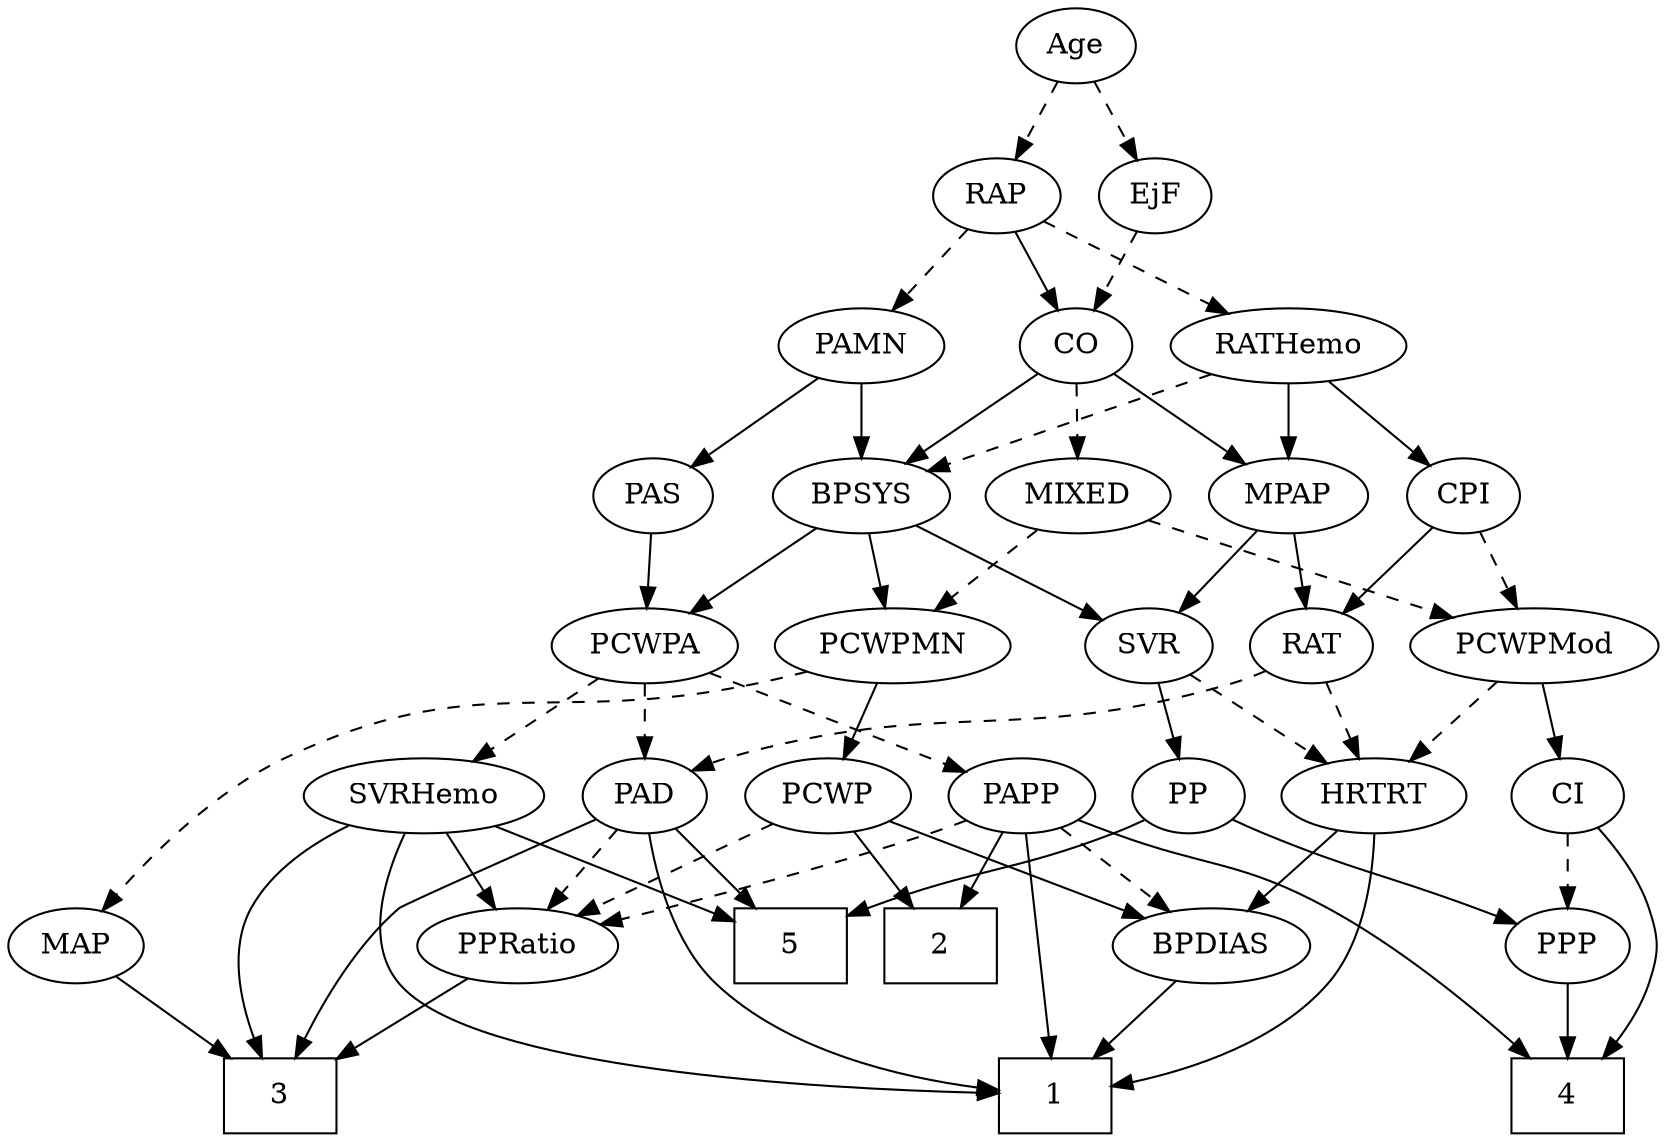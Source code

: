 strict digraph {
	graph [bb="0,0,756.07,540"];
	node [label="\N"];
	1	[height=0.5,
		pos="483.55,18",
		shape=box,
		width=0.75];
	2	[height=0.5,
		pos="428.55,90",
		shape=box,
		width=0.75];
	3	[height=0.5,
		pos="127.55,18",
		shape=box,
		width=0.75];
	4	[height=0.5,
		pos="716.55,18",
		shape=box,
		width=0.75];
	5	[height=0.5,
		pos="356.55,90",
		shape=box,
		width=0.75];
	Age	[height=0.5,
		pos="479.55,522",
		width=0.75];
	EjF	[height=0.5,
		pos="516.55,450",
		width=0.75];
	Age -> EjF	[pos="e,508.01,467.15 488.13,504.76 492.61,496.28 498.2,485.71 503.23,476.2",
		style=dashed];
	RAP	[height=0.5,
		pos="443.55,450",
		width=0.77632];
	Age -> RAP	[pos="e,452.1,467.63 471.2,504.76 466.9,496.4 461.56,486.02 456.72,476.61",
		style=dashed];
	CO	[height=0.5,
		pos="480.55,378",
		width=0.75];
	EjF -> CO	[pos="e,488.85,395.15 508.2,432.76 503.84,424.28 498.4,413.71 493.51,404.2",
		style=dashed];
	RAP -> CO	[pos="e,472.01,395.15 452.13,432.76 456.61,424.28 462.2,413.71 467.23,404.2",
		style=solid];
	PAMN	[height=0.5,
		pos="385.55,378",
		width=1.011];
	RAP -> PAMN	[pos="e,398.92,395.13 430.96,433.81 423.5,424.8 413.87,413.18 405.4,402.95",
		style=dashed];
	RATHemo	[height=0.5,
		pos="574.55,378",
		width=1.3721];
	RAP -> RATHemo	[pos="e,548,393.18 464.3,437.91 484.3,427.22 514.96,410.84 538.88,398.06",
		style=dashed];
	MIXED	[height=0.5,
		pos="481.55,306",
		width=1.1193];
	PCWPMod	[height=0.5,
		pos="692.55,234",
		width=1.4443];
	MIXED -> PCWPMod	[pos="e,655.81,246.81 512.36,294.22 518.39,292.13 524.66,289.98 530.55,288 569.43,274.9 613.72,260.44 646.15,249.94",
		style=dashed];
	PCWPMN	[height=0.5,
		pos="407.55,234",
		width=1.3902];
	MIXED -> PCWPMN	[pos="e,424.44,250.98 465.12,289.46 455.39,280.26 442.88,268.42 432,258.13",
		style=dashed];
	MPAP	[height=0.5,
		pos="574.55,306",
		width=0.97491];
	RAT	[height=0.5,
		pos="595.55,234",
		width=0.75827];
	MPAP -> RAT	[pos="e,590.51,251.79 579.63,288.05 582.03,280.06 584.95,270.33 587.63,261.4",
		style=solid];
	SVR	[height=0.5,
		pos="522.55,234",
		width=0.77632];
	MPAP -> SVR	[pos="e,534.18,250.67 562.49,288.76 555.9,279.89 547.61,268.74 540.3,258.89",
		style=solid];
	BPSYS	[height=0.5,
		pos="385.55,306",
		width=1.0471];
	BPSYS -> SVR	[pos="e,501.08,245.97 410.36,292.32 433.33,280.59 467.56,263.1 492.16,250.53",
		style=solid];
	PCWPA	[height=0.5,
		pos="297.55,234",
		width=1.1555];
	BPSYS -> PCWPA	[pos="e,316.49,250.07 366.88,290.15 354.6,280.38 338.32,267.43 324.62,256.54",
		style=solid];
	BPSYS -> PCWPMN	[pos="e,402.12,252.28 390.87,288.05 393.32,280.26 396.29,270.82 399.04,262.08",
		style=solid];
	PAD	[height=0.5,
		pos="297.55,162",
		width=0.79437];
	PAD -> 1	[pos="e,456.25,20.115 297.31,143.96 297.97,124.14 302.07,91.648 320.55,72 353.2,37.274 408.81,25.255 445.86,21.122",
		style=solid];
	PAD -> 3	[pos="e,134.91,36.115 275.08,150.85 243.2,136.39 188.23,111.23 184.55,108 164.72,90.614 149.19,64.699 139.38,45.311",
		style=solid];
	PAD -> 5	[pos="e,342.11,108.13 310.35,145.81 317.73,137.05 327.19,125.83 335.63,115.82",
		style=solid];
	PPRatio	[height=0.5,
		pos="233.55,90",
		width=1.1013];
	PAD -> PPRatio	[pos="e,247.99,106.8 283.97,146.15 275.55,136.94 264.55,124.91 254.97,114.43",
		style=dashed];
	CO -> MIXED	[pos="e,481.3,324.1 480.79,359.7 480.9,351.98 481.04,342.71 481.16,334.11",
		style=dashed];
	CO -> MPAP	[pos="e,555.33,321.31 498.23,363.83 511.96,353.61 531.25,339.24 547,327.51",
		style=solid];
	CO -> BPSYS	[pos="e,405.16,321.45 463.12,364.16 449.29,353.97 429.68,339.52 413.64,327.7",
		style=solid];
	PAS	[height=0.5,
		pos="300.55,306",
		width=0.75];
	PAS -> PCWPA	[pos="e,298.28,252.1 299.81,287.7 299.48,279.98 299.08,270.71 298.71,262.11",
		style=solid];
	PAMN -> BPSYS	[pos="e,385.55,324.1 385.55,359.7 385.55,351.98 385.55,342.71 385.55,334.11",
		style=solid];
	PAMN -> PAS	[pos="e,316.82,320.4 367.52,362.15 355.09,351.92 338.42,338.19 324.83,327",
		style=solid];
	RATHemo -> MPAP	[pos="e,574.55,324.1 574.55,359.7 574.55,351.98 574.55,342.71 574.55,334.11",
		style=solid];
	RATHemo -> BPSYS	[pos="e,414.54,317.74 541.19,364.65 508.5,352.54 458.68,334.09 424.26,321.34",
		style=dashed];
	CPI	[height=0.5,
		pos="654.55,306",
		width=0.75];
	RATHemo -> CPI	[pos="e,638.9,320.7 592.7,361.12 604.12,351.12 618.97,338.13 631.25,327.38",
		style=solid];
	CPI -> RAT	[pos="e,608.32,250.16 641.75,289.81 633.94,280.55 623.8,268.52 615.01,258.09",
		style=solid];
	CPI -> PCWPMod	[pos="e,683.25,252.12 663.36,288.76 667.83,280.53 673.38,270.32 678.42,261.02",
		style=dashed];
	RAT -> PAD	[pos="e,319.28,173.89 575.01,222.09 570.05,219.8 564.7,217.59 559.55,216 463.23,186.18 432.17,208.83 335.55,180 333.27,179.32 330.95,178.53 \
328.63,177.68",
		style=dashed];
	HRTRT	[height=0.5,
		pos="626.55,162",
		width=1.1013];
	RAT -> HRTRT	[pos="e,619.04,179.96 602.89,216.41 606.47,208.34 610.86,198.43 614.88,189.35",
		style=dashed];
	PP	[height=0.5,
		pos="541.55,162",
		width=0.75];
	SVR -> PP	[pos="e,536.99,179.79 527.15,216.05 529.29,208.14 531.9,198.54 534.3,189.69",
		style=solid];
	SVR -> HRTRT	[pos="e,605.25,177.34 541.14,220.49 556.61,210.08 578.91,195.07 596.84,182.99",
		style=dashed];
	CI	[height=0.5,
		pos="716.55,162",
		width=0.75];
	PCWPMod -> CI	[pos="e,710.79,179.79 698.36,216.05 701.1,208.06 704.43,198.33 707.5,189.4",
		style=solid];
	PCWPMod -> HRTRT	[pos="e,641.77,179.15 677.24,216.76 668.74,207.75 658.02,196.39 648.63,186.43",
		style=dashed];
	PCWPA -> PAD	[pos="e,297.55,180.1 297.55,215.7 297.55,207.98 297.55,198.71 297.55,190.11",
		style=dashed];
	SVRHemo	[height=0.5,
		pos="200.55,162",
		width=1.3902];
	PCWPA -> SVRHemo	[pos="e,221.76,178.31 276.98,218.15 263.4,208.36 245.4,195.37 230.28,184.45",
		style=dashed];
	PAPP	[height=0.5,
		pos="464.55,162",
		width=0.88464];
	PCWPA -> PAPP	[pos="e,439.75,173.39 326.26,220.97 355.12,208.87 399.62,190.21 430.31,177.35",
		style=dashed];
	MAP	[height=0.5,
		pos="30.547,90",
		width=0.84854];
	PCWPMN -> MAP	[pos="e,44.684,106.4 370.57,221.68 363.3,219.65 355.71,217.65 348.55,216 257.55,195.04 226.66,218.42 141.55,180 106.26,164.07 72.569,134.28 \
51.75,113.58",
		style=dashed];
	PCWP	[height=0.5,
		pos="379.55,162",
		width=0.97491];
	PCWPMN -> PCWP	[pos="e,386.26,179.79 400.77,216.05 397.54,207.97 393.6,198.12 389.99,189.11",
		style=solid];
	SVRHemo -> 1	[pos="e,456.32,19.556 190.35,144.19 179.93,124.61 167.5,92.332 184.55,72 217.55,32.627 373.63,22.486 446.24,19.888",
		style=solid];
	SVRHemo -> 3	[pos="e,118.71,36.213 164.92,149.11 146.05,140.78 124.55,127.58 113.55,108 102.83,88.927 108,64.129 114.9,45.555",
		style=solid];
	SVRHemo -> 5	[pos="e,329.43,103.17 230.63,147.5 256.21,136.02 293.02,119.51 320.24,107.29",
		style=solid];
	SVRHemo -> PPRatio	[pos="e,225.63,107.79 208.54,144.05 212.35,135.97 216.99,126.12 221.24,117.11",
		style=solid];
	BPDIAS	[height=0.5,
		pos="553.55,90",
		width=1.1735];
	BPDIAS -> 1	[pos="e,500.84,36.292 537.66,73.116 528.92,64.373 517.88,53.334 508.06,43.51",
		style=solid];
	MAP -> 3	[pos="e,103.74,36.18 49.25,75.503 62.349,66.05 80.183,53.181 95.522,42.111",
		style=solid];
	PP -> 5	[pos="e,383.9,104.38 520.43,150.46 515.59,148.2 510.44,145.92 505.55,144 459.28,125.8 443.39,127.07 393.31,108.03",
		style=solid];
	PPP	[height=0.5,
		pos="716.55,90",
		width=0.75];
	PP -> PPP	[pos="e,694.06,100.52 562.73,150.61 567.56,148.35 572.7,146.03 577.55,144 620.35,126.08 632.33,124.89 675.55,108 678.47,106.86 681.5,105.65 \
684.52,104.43",
		style=solid];
	PPP -> 4	[pos="e,716.55,36.104 716.55,71.697 716.55,63.983 716.55,54.712 716.55,46.112",
		style=solid];
	PPRatio -> 3	[pos="e,153.46,36.113 212.1,74.834 197.67,65.309 178.35,52.546 161.81,41.628",
		style=solid];
	PCWP -> 2	[pos="e,416.56,108.12 390.91,144.76 396.8,136.35 404.12,125.89 410.74,116.44",
		style=solid];
	PCWP -> BPDIAS	[pos="e,523.79,102.97 406.35,150.22 435.25,138.59 481.51,119.98 514.46,106.73",
		style=solid];
	PCWP -> PPRatio	[pos="e,259.92,103.64 354.78,149.13 331.3,137.87 295.78,120.84 269.25,108.12",
		style=dashed];
	CI -> 4	[pos="e,732.16,36.226 730.3,146.07 738.51,136.1 748.17,122.25 752.55,108 757.25,92.707 757.25,87.293 752.55,72 749.54,62.215 744.04,52.616 \
738.23,44.334",
		style=solid];
	CI -> PPP	[pos="e,716.55,108.1 716.55,143.7 716.55,135.98 716.55,126.71 716.55,118.11",
		style=dashed];
	PAPP -> 1	[pos="e,481.25,36.189 466.84,143.87 470.08,119.67 476.03,75.211 479.88,46.393",
		style=solid];
	PAPP -> 2	[pos="e,437.52,108.45 456.02,144.41 451.88,136.37 446.81,126.51 442.16,117.47",
		style=solid];
	PAPP -> 4	[pos="e,698.85,36.097 489.19,150.57 494.56,148.36 500.23,146.07 505.55,144 549.18,127.03 563.69,130.86 604.55,108 636.98,89.855 669.76,\
62.517 691.4,42.931",
		style=solid];
	PAPP -> BPDIAS	[pos="e,534.33,106.11 482.56,146.83 495.13,136.95 512.13,123.58 526.34,112.4",
		style=dashed];
	PAPP -> PPRatio	[pos="e,267.91,99.251 440.02,150.26 434.64,148.07 428.94,145.86 423.55,144 374.37,127.02 316.65,111.52 277.84,101.74",
		style=dashed];
	HRTRT -> 1	[pos="e,510.57,23.64 626.64,143.93 625.87,124.39 621.78,92.449 604.55,72 583.26,46.728 547.6,33.114 520.49,26.041",
		style=solid];
	HRTRT -> BPDIAS	[pos="e,569.96,106.73 610.35,145.46 600.68,136.2 588.23,124.25 577.45,113.92",
		style=solid];
}
